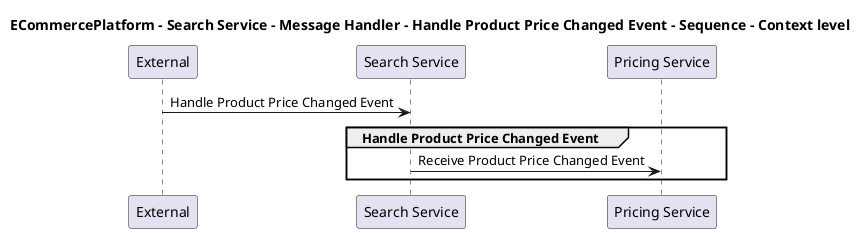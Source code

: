 @startuml

title ECommercePlatform - Search Service - Message Handler - Handle Product Price Changed Event - Sequence - Context level

participant "External" as C4InterFlow.SoftwareSystems.ExternalSystem
participant "Search Service" as ECommercePlatform.SoftwareSystems.SearchService
participant "Pricing Service" as ECommercePlatform.SoftwareSystems.PricingService

C4InterFlow.SoftwareSystems.ExternalSystem -> ECommercePlatform.SoftwareSystems.SearchService : Handle Product Price Changed Event
group Handle Product Price Changed Event
ECommercePlatform.SoftwareSystems.SearchService -> ECommercePlatform.SoftwareSystems.PricingService : Receive Product Price Changed Event
end


@enduml
